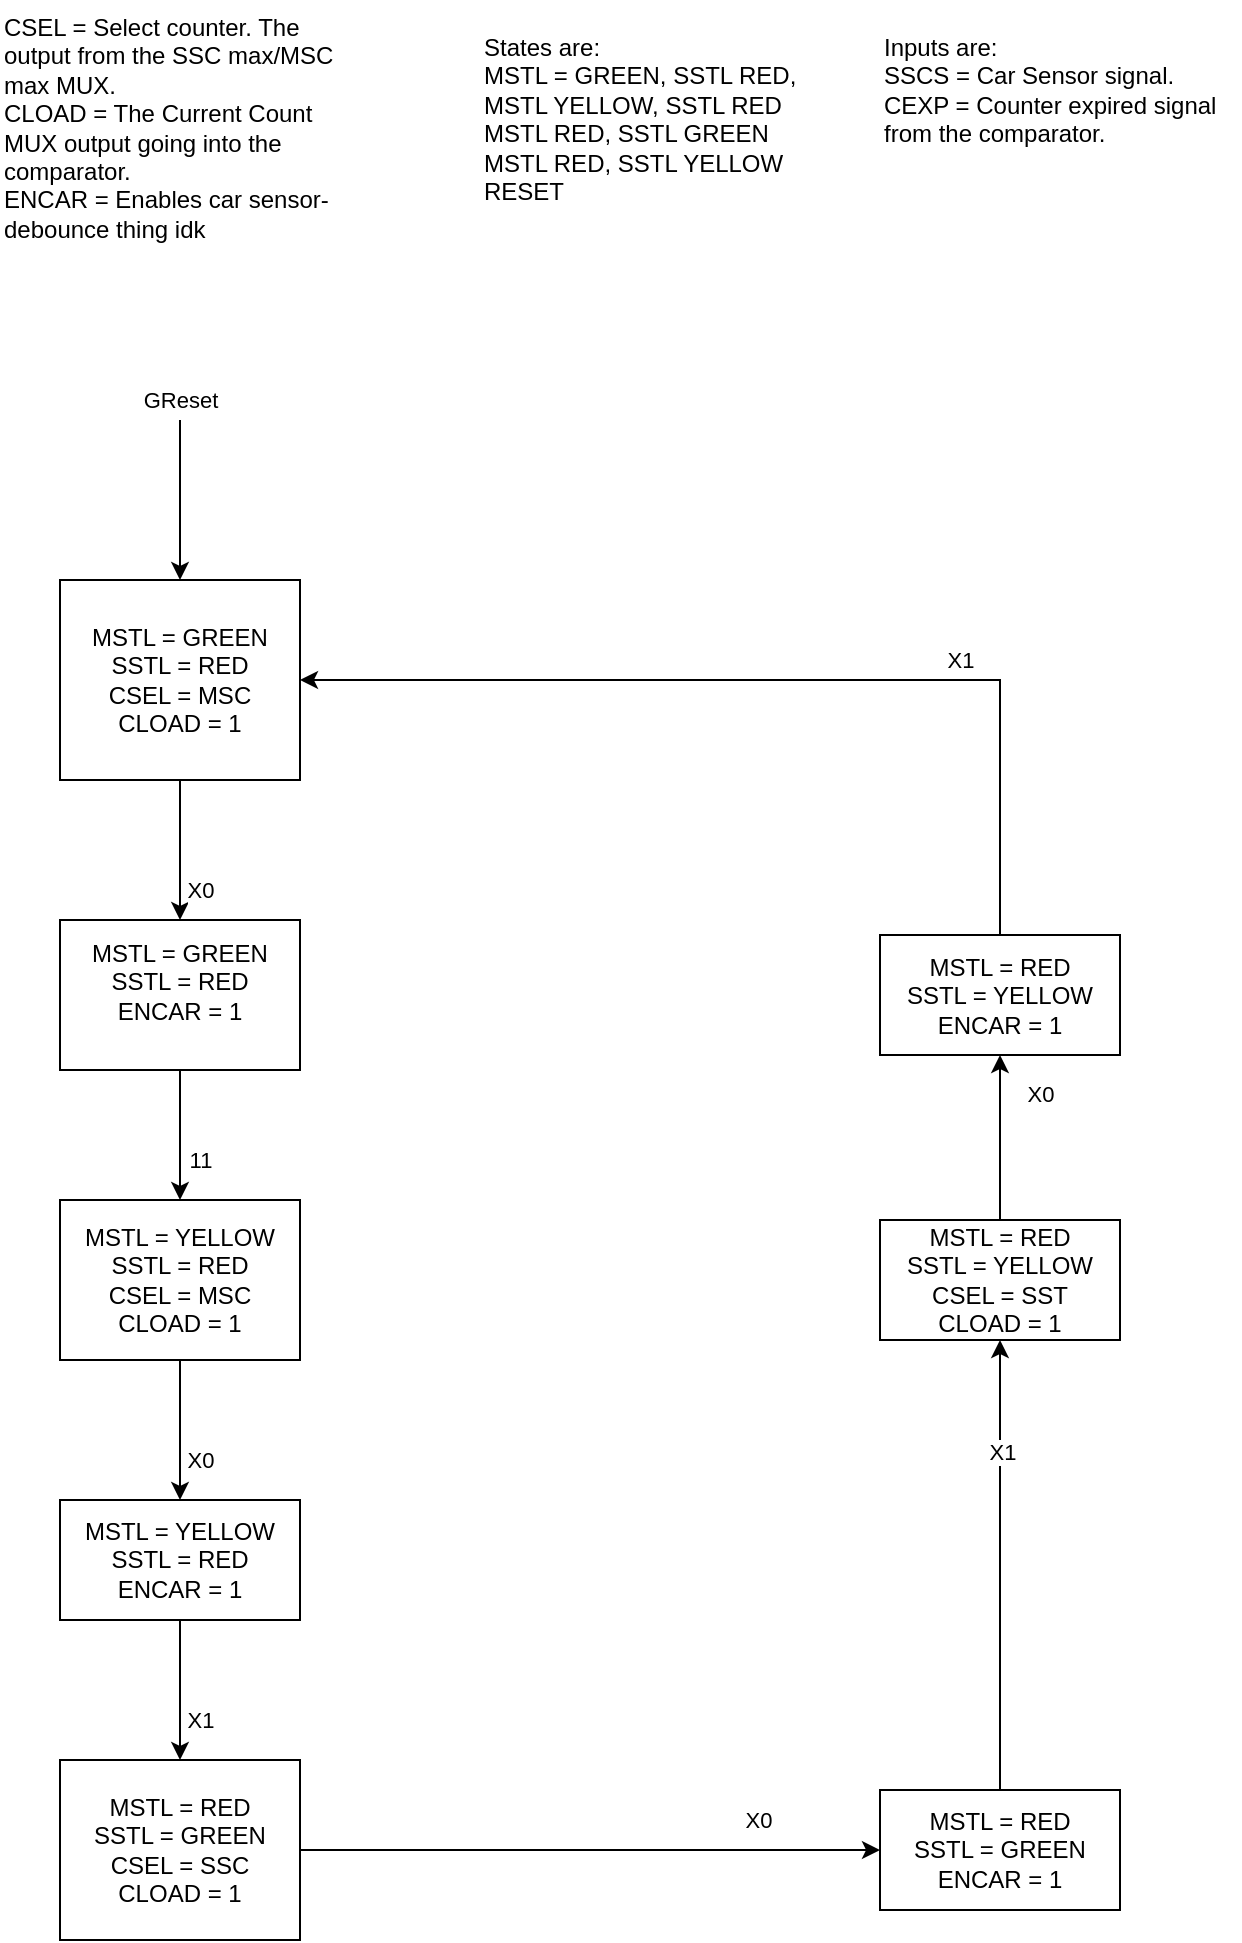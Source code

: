 <mxfile version="24.7.17">
  <diagram id="C5RBs43oDa-KdzZeNtuy" name="Page-1">
    <mxGraphModel dx="1024" dy="1101" grid="1" gridSize="10" guides="1" tooltips="1" connect="1" arrows="1" fold="1" page="1" pageScale="1" pageWidth="827" pageHeight="1169" math="0" shadow="0">
      <root>
        <mxCell id="WIyWlLk6GJQsqaUBKTNV-0" />
        <mxCell id="WIyWlLk6GJQsqaUBKTNV-1" parent="WIyWlLk6GJQsqaUBKTNV-0" />
        <mxCell id="azoBIEQVsINt-KwUTzU9-7" value="" style="edgeStyle=orthogonalEdgeStyle;rounded=0;orthogonalLoop=1;jettySize=auto;html=1;" edge="1" parent="WIyWlLk6GJQsqaUBKTNV-1" source="azoBIEQVsINt-KwUTzU9-0" target="azoBIEQVsINt-KwUTzU9-6">
          <mxGeometry relative="1" as="geometry" />
        </mxCell>
        <mxCell id="azoBIEQVsINt-KwUTzU9-11" value="X0" style="edgeLabel;html=1;align=center;verticalAlign=middle;resizable=0;points=[];" vertex="1" connectable="0" parent="azoBIEQVsINt-KwUTzU9-7">
          <mxGeometry x="0.125" y="3" relative="1" as="geometry">
            <mxPoint x="7" y="15" as="offset" />
          </mxGeometry>
        </mxCell>
        <mxCell id="azoBIEQVsINt-KwUTzU9-0" value="MSTL = GREEN&lt;div&gt;SSTL = RED&lt;/div&gt;&lt;div&gt;CSEL = MSC&lt;/div&gt;&lt;div&gt;CLOAD = 1&lt;/div&gt;" style="rounded=0;whiteSpace=wrap;html=1;" vertex="1" parent="WIyWlLk6GJQsqaUBKTNV-1">
          <mxGeometry x="70" y="310" width="120" height="100" as="geometry" />
        </mxCell>
        <mxCell id="azoBIEQVsINt-KwUTzU9-2" value="" style="endArrow=classic;html=1;rounded=0;entryX=0.5;entryY=0;entryDx=0;entryDy=0;" edge="1" parent="WIyWlLk6GJQsqaUBKTNV-1" target="azoBIEQVsINt-KwUTzU9-0">
          <mxGeometry width="50" height="50" relative="1" as="geometry">
            <mxPoint x="130" y="230" as="sourcePoint" />
            <mxPoint x="50" y="210" as="targetPoint" />
          </mxGeometry>
        </mxCell>
        <mxCell id="azoBIEQVsINt-KwUTzU9-3" value="GReset" style="edgeLabel;html=1;align=center;verticalAlign=middle;resizable=0;points=[];" vertex="1" connectable="0" parent="azoBIEQVsINt-KwUTzU9-2">
          <mxGeometry x="-0.225" relative="1" as="geometry">
            <mxPoint y="-41" as="offset" />
          </mxGeometry>
        </mxCell>
        <mxCell id="azoBIEQVsINt-KwUTzU9-4" value="CSEL = Select counter. The output from the SSC max/MSC max MUX.&lt;div&gt;CLOAD = The Current Count MUX output going into the comparator.&lt;/div&gt;&lt;div&gt;&lt;div&gt;ENCAR = Enables car sensor-debounce thing idk&lt;/div&gt;&lt;/div&gt;&lt;div&gt;&lt;br&gt;&lt;/div&gt;" style="text;html=1;whiteSpace=wrap;overflow=hidden;rounded=0;" vertex="1" parent="WIyWlLk6GJQsqaUBKTNV-1">
          <mxGeometry x="40" y="20" width="180" height="170" as="geometry" />
        </mxCell>
        <mxCell id="azoBIEQVsINt-KwUTzU9-5" value="States are:&lt;br&gt;MSTL = GREEN, SSTL RED,&lt;div&gt;MSTL YELLOW, SSTL RED&lt;/div&gt;&lt;div&gt;MSTL RED, SSTL GREEN&lt;/div&gt;&lt;div&gt;MSTL RED, SSTL YELLOW&lt;/div&gt;&lt;div&gt;RESET&lt;/div&gt;" style="text;html=1;whiteSpace=wrap;overflow=hidden;rounded=0;" vertex="1" parent="WIyWlLk6GJQsqaUBKTNV-1">
          <mxGeometry x="280" y="30" width="180" height="120" as="geometry" />
        </mxCell>
        <mxCell id="azoBIEQVsINt-KwUTzU9-13" value="" style="edgeStyle=orthogonalEdgeStyle;rounded=0;orthogonalLoop=1;jettySize=auto;html=1;" edge="1" parent="WIyWlLk6GJQsqaUBKTNV-1" source="azoBIEQVsINt-KwUTzU9-6" target="azoBIEQVsINt-KwUTzU9-12">
          <mxGeometry relative="1" as="geometry" />
        </mxCell>
        <mxCell id="azoBIEQVsINt-KwUTzU9-14" value="11" style="edgeLabel;html=1;align=center;verticalAlign=middle;resizable=0;points=[];" vertex="1" connectable="0" parent="azoBIEQVsINt-KwUTzU9-13">
          <mxGeometry x="-0.015" y="-2" relative="1" as="geometry">
            <mxPoint x="12" y="13" as="offset" />
          </mxGeometry>
        </mxCell>
        <mxCell id="azoBIEQVsINt-KwUTzU9-6" value="MSTL = GREEN&lt;div&gt;&lt;span style=&quot;background-color: initial;&quot;&gt;SSTL = RED&lt;/span&gt;&lt;/div&gt;&lt;div&gt;ENCAR = 1&lt;br&gt;&lt;div&gt;&lt;br&gt;&lt;/div&gt;&lt;/div&gt;" style="rounded=0;whiteSpace=wrap;html=1;" vertex="1" parent="WIyWlLk6GJQsqaUBKTNV-1">
          <mxGeometry x="70" y="480" width="120" height="75" as="geometry" />
        </mxCell>
        <mxCell id="azoBIEQVsINt-KwUTzU9-9" value="Inputs are:&lt;div&gt;SSCS = Car Sensor signal.&lt;br&gt;CEXP = Counter expired signal from the comparator.&lt;br&gt;&lt;/div&gt;" style="text;html=1;whiteSpace=wrap;overflow=hidden;rounded=0;" vertex="1" parent="WIyWlLk6GJQsqaUBKTNV-1">
          <mxGeometry x="480" y="30" width="180" height="120" as="geometry" />
        </mxCell>
        <mxCell id="azoBIEQVsINt-KwUTzU9-16" value="" style="edgeStyle=orthogonalEdgeStyle;rounded=0;orthogonalLoop=1;jettySize=auto;html=1;" edge="1" parent="WIyWlLk6GJQsqaUBKTNV-1" source="azoBIEQVsINt-KwUTzU9-12" target="azoBIEQVsINt-KwUTzU9-15">
          <mxGeometry relative="1" as="geometry" />
        </mxCell>
        <mxCell id="azoBIEQVsINt-KwUTzU9-18" value="X0" style="edgeLabel;html=1;align=center;verticalAlign=middle;resizable=0;points=[];" vertex="1" connectable="0" parent="azoBIEQVsINt-KwUTzU9-16">
          <mxGeometry x="0.143" y="-2" relative="1" as="geometry">
            <mxPoint x="12" y="10" as="offset" />
          </mxGeometry>
        </mxCell>
        <mxCell id="azoBIEQVsINt-KwUTzU9-12" value="MSTL = YELLOW&lt;div&gt;SSTL = RED&lt;/div&gt;&lt;div&gt;CSEL = MSC&lt;/div&gt;&lt;div&gt;CLOAD = 1&lt;/div&gt;" style="rounded=0;whiteSpace=wrap;html=1;" vertex="1" parent="WIyWlLk6GJQsqaUBKTNV-1">
          <mxGeometry x="70" y="620" width="120" height="80" as="geometry" />
        </mxCell>
        <mxCell id="azoBIEQVsINt-KwUTzU9-20" value="" style="edgeStyle=orthogonalEdgeStyle;rounded=0;orthogonalLoop=1;jettySize=auto;html=1;" edge="1" parent="WIyWlLk6GJQsqaUBKTNV-1" source="azoBIEQVsINt-KwUTzU9-15" target="azoBIEQVsINt-KwUTzU9-19">
          <mxGeometry relative="1" as="geometry" />
        </mxCell>
        <mxCell id="azoBIEQVsINt-KwUTzU9-21" value="X1" style="edgeLabel;html=1;align=center;verticalAlign=middle;resizable=0;points=[];" vertex="1" connectable="0" parent="azoBIEQVsINt-KwUTzU9-20">
          <mxGeometry x="0.314" y="1" relative="1" as="geometry">
            <mxPoint x="9" y="4" as="offset" />
          </mxGeometry>
        </mxCell>
        <mxCell id="azoBIEQVsINt-KwUTzU9-15" value="MSTL = YELLOW&lt;div&gt;SSTL = RED&lt;/div&gt;&lt;div&gt;ENCAR = 1&lt;/div&gt;" style="rounded=0;whiteSpace=wrap;html=1;" vertex="1" parent="WIyWlLk6GJQsqaUBKTNV-1">
          <mxGeometry x="70" y="770" width="120" height="60" as="geometry" />
        </mxCell>
        <mxCell id="azoBIEQVsINt-KwUTzU9-23" value="" style="edgeStyle=orthogonalEdgeStyle;rounded=0;orthogonalLoop=1;jettySize=auto;html=1;" edge="1" parent="WIyWlLk6GJQsqaUBKTNV-1" source="azoBIEQVsINt-KwUTzU9-19" target="azoBIEQVsINt-KwUTzU9-22">
          <mxGeometry relative="1" as="geometry" />
        </mxCell>
        <mxCell id="azoBIEQVsINt-KwUTzU9-26" value="X0" style="edgeLabel;html=1;align=center;verticalAlign=middle;resizable=0;points=[];" vertex="1" connectable="0" parent="azoBIEQVsINt-KwUTzU9-23">
          <mxGeometry x="0.578" y="-1" relative="1" as="geometry">
            <mxPoint y="-16" as="offset" />
          </mxGeometry>
        </mxCell>
        <mxCell id="azoBIEQVsINt-KwUTzU9-19" value="MSTL = RED&lt;div&gt;SSTL = GREEN&lt;/div&gt;&lt;div&gt;CSEL = SSC&lt;/div&gt;&lt;div&gt;CLOAD = 1&lt;/div&gt;" style="rounded=0;whiteSpace=wrap;html=1;" vertex="1" parent="WIyWlLk6GJQsqaUBKTNV-1">
          <mxGeometry x="70" y="900" width="120" height="90" as="geometry" />
        </mxCell>
        <mxCell id="azoBIEQVsINt-KwUTzU9-28" value="" style="edgeStyle=orthogonalEdgeStyle;rounded=0;orthogonalLoop=1;jettySize=auto;html=1;" edge="1" parent="WIyWlLk6GJQsqaUBKTNV-1" source="azoBIEQVsINt-KwUTzU9-22" target="azoBIEQVsINt-KwUTzU9-27">
          <mxGeometry relative="1" as="geometry" />
        </mxCell>
        <mxCell id="azoBIEQVsINt-KwUTzU9-29" value="X1" style="edgeLabel;html=1;align=center;verticalAlign=middle;resizable=0;points=[];" vertex="1" connectable="0" parent="azoBIEQVsINt-KwUTzU9-28">
          <mxGeometry x="0.4" y="3" relative="1" as="geometry">
            <mxPoint x="4" y="-12" as="offset" />
          </mxGeometry>
        </mxCell>
        <mxCell id="azoBIEQVsINt-KwUTzU9-22" value="MSTL = RED&lt;div&gt;SSTL = GREEN&lt;/div&gt;&lt;div&gt;ENCAR = 1&lt;/div&gt;" style="rounded=0;whiteSpace=wrap;html=1;" vertex="1" parent="WIyWlLk6GJQsqaUBKTNV-1">
          <mxGeometry x="480" y="915" width="120" height="60" as="geometry" />
        </mxCell>
        <mxCell id="azoBIEQVsINt-KwUTzU9-31" value="" style="edgeStyle=orthogonalEdgeStyle;rounded=0;orthogonalLoop=1;jettySize=auto;html=1;" edge="1" parent="WIyWlLk6GJQsqaUBKTNV-1" source="azoBIEQVsINt-KwUTzU9-27" target="azoBIEQVsINt-KwUTzU9-30">
          <mxGeometry relative="1" as="geometry" />
        </mxCell>
        <mxCell id="azoBIEQVsINt-KwUTzU9-32" value="X0" style="edgeLabel;html=1;align=center;verticalAlign=middle;resizable=0;points=[];" vertex="1" connectable="0" parent="azoBIEQVsINt-KwUTzU9-31">
          <mxGeometry x="0.365" y="1" relative="1" as="geometry">
            <mxPoint x="21" y="-7" as="offset" />
          </mxGeometry>
        </mxCell>
        <mxCell id="azoBIEQVsINt-KwUTzU9-27" value="MSTL = RED&lt;div&gt;SSTL = YELLOW&lt;/div&gt;&lt;div&gt;CSEL = SST&lt;/div&gt;&lt;div&gt;CLOAD = 1&lt;/div&gt;" style="rounded=0;whiteSpace=wrap;html=1;" vertex="1" parent="WIyWlLk6GJQsqaUBKTNV-1">
          <mxGeometry x="480" y="630" width="120" height="60" as="geometry" />
        </mxCell>
        <mxCell id="azoBIEQVsINt-KwUTzU9-33" style="edgeStyle=orthogonalEdgeStyle;rounded=0;orthogonalLoop=1;jettySize=auto;html=1;entryX=1;entryY=0.5;entryDx=0;entryDy=0;" edge="1" parent="WIyWlLk6GJQsqaUBKTNV-1" source="azoBIEQVsINt-KwUTzU9-30" target="azoBIEQVsINt-KwUTzU9-0">
          <mxGeometry relative="1" as="geometry">
            <Array as="points">
              <mxPoint x="540" y="360" />
            </Array>
          </mxGeometry>
        </mxCell>
        <mxCell id="azoBIEQVsINt-KwUTzU9-34" value="X1" style="edgeLabel;html=1;align=center;verticalAlign=middle;resizable=0;points=[];" vertex="1" connectable="0" parent="azoBIEQVsINt-KwUTzU9-33">
          <mxGeometry x="-0.056" y="-2" relative="1" as="geometry">
            <mxPoint x="78" y="-8" as="offset" />
          </mxGeometry>
        </mxCell>
        <mxCell id="azoBIEQVsINt-KwUTzU9-30" value="MSTL = RED&lt;div&gt;SSTL = YELLOW&lt;/div&gt;&lt;div&gt;ENCAR = 1&lt;/div&gt;" style="rounded=0;whiteSpace=wrap;html=1;" vertex="1" parent="WIyWlLk6GJQsqaUBKTNV-1">
          <mxGeometry x="480" y="487.5" width="120" height="60" as="geometry" />
        </mxCell>
      </root>
    </mxGraphModel>
  </diagram>
</mxfile>
